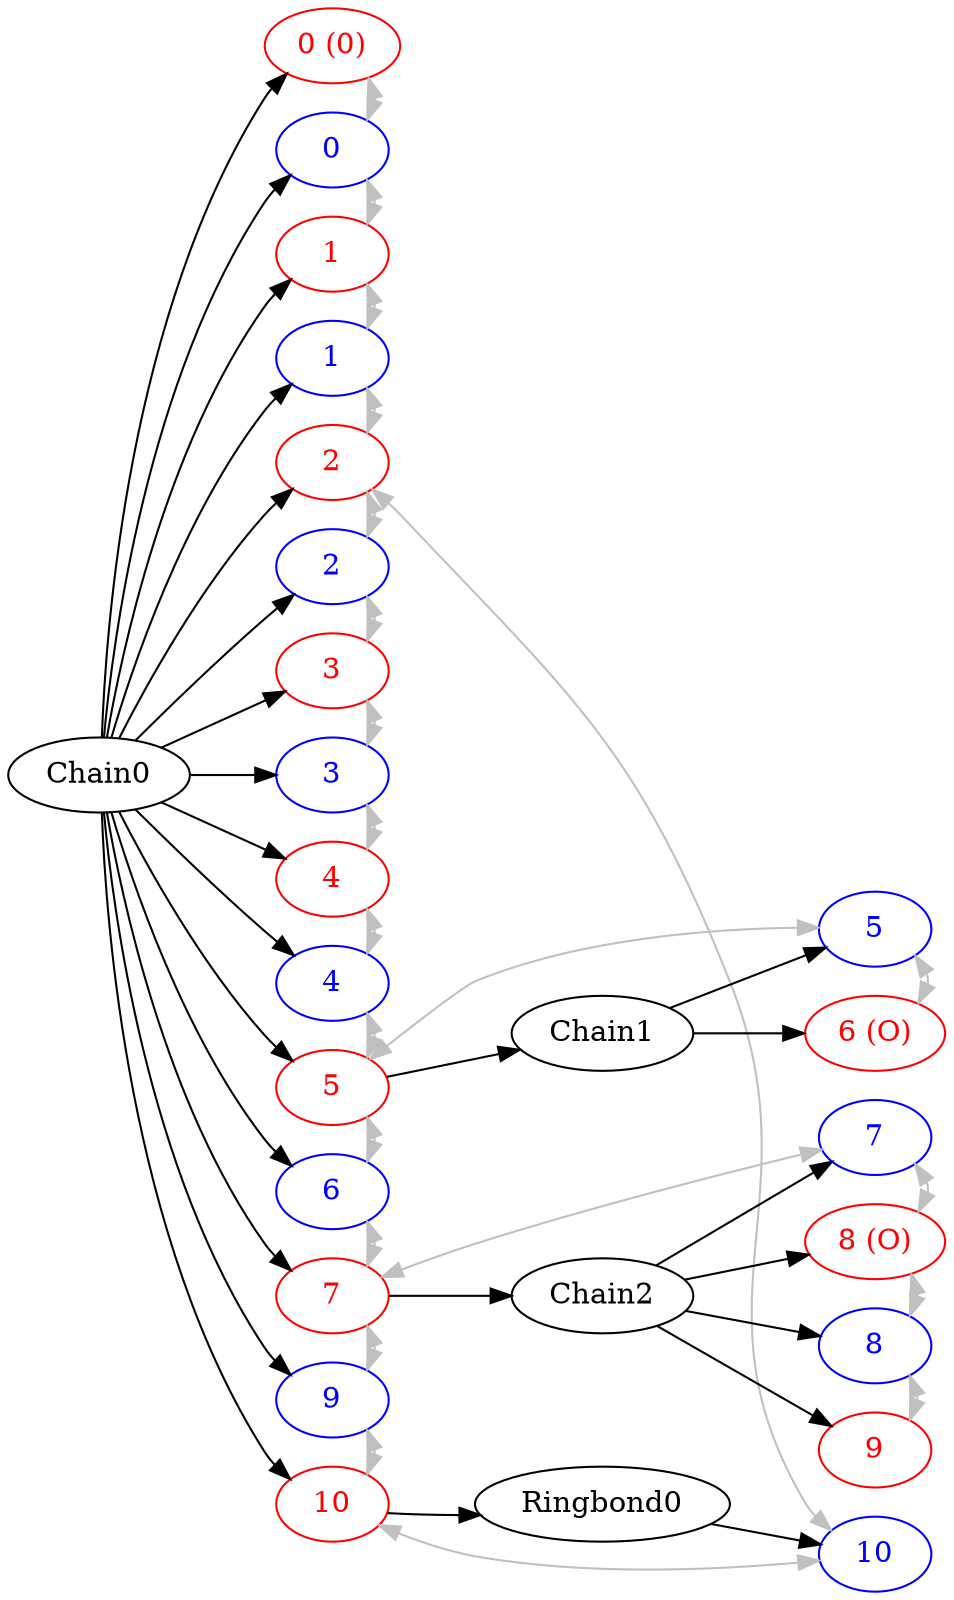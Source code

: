 digraph G {
    rankdir=LR;
    Chain0->O0;
    Chain0->b0;
    Chain0->C1;
    Chain0->b1;
    Chain0->C2;
    Chain0->b2;
    Chain0->C3;
    Chain0->b3;
    Chain0->C4;
    Chain0->b4;
    Chain0->C5;
    Chain0->b6;
    Chain0->C7;
    Chain0->b9;
    Chain0->C10->Ringbond0->b10;
    
    //neighbors
    O0->b0->C1->b1->C2->b2->C3->b3->C4->b4->C5->b5->O6 [color=gray, dir=both, constraint=false];
    C5->b6->C7->b7->O8->b8->C9 [color=gray, dir=both, constraint=false];
    //C7->b9->C10->b10->C2 [color=gray, dir=both, constraint=false];
    C7->b9->C10->b10 [color=gray, dir=both, constraint=false];
    //HUH!! 
    b10->C2 [color=gray, dir=both, constraint=false];
    
    //Invisible edges to force ordering and to have nice neighbors
    O0->b0->C1->b1->C2->b2->C3->b3->C4->b4->C5->b6->C7->b9->C10->Ringbond0 [style="invis"];
    b5->O6->b7->O8->b8->C9 [style="invis"];
    
    //Colors
    b0 [label="0", color="blue", fontcolor="blue"];
    b1 [label="1", color="blue", fontcolor="blue"];
    b2 [label="2", color="blue", fontcolor="blue"];
    b3 [label="3", color="blue", fontcolor="blue"];
    b4 [label="4", color="blue", fontcolor="blue"];
    b5 [label="5", color="blue", fontcolor="blue"];
    b6 [label="6", color="blue", fontcolor="blue"];
    b7 [label="7", color="blue", fontcolor="blue"];
    b8 [label="8", color="blue", fontcolor="blue"];
    b9 [label="9", color="blue", fontcolor="blue"];
    b10 [label="10", color="blue", fontcolor="blue"];
    
    O0 [label="0 (0)", color="red", fontcolor="red"];
    C1 [label="1", color="red", fontcolor="red"];
    C2 [label="2", color="red", fontcolor="red"];
    C3 [label="3", color="red", fontcolor="red"];
    C4 [label="4", color="red", fontcolor="red"];
    C5 [label="5", color="red", fontcolor="red"];
    O6 [label="6 (O)", color="red", fontcolor="red"];
    C7 [label="7", color="red", fontcolor="red"];
    O8 [label="8 (O)", color="red", fontcolor="red"];
    C9 [label="9", color="red", fontcolor="red"];
    C10 [label="10", color="red", fontcolor="red"];
    //b1->C2->b2->C3->b3->C4->b4->C5->b6->C7->b9->C10->Ringbond0 [style="invis"];
    

    C5->Chain1;
    Chain1->b5;
    Chain1->O6;

    C7->Chain2;
    Chain2->b7;
    Chain2->O8;
    Chain2->b8;
    Chain2->C9;
    
    {rank="same"; O0 b0 C1 b1 C2 b2 C3 b3 C4 b4 C5 b6 C7 b9 C10}
    {rank="same"; Chain1 Chain2 Ringbond0}
    {rank="same"; b10 b5 O6 b7 O8 b8 C9}
    
    
    nodesep=0.2;
    edge [weight=3];
}
